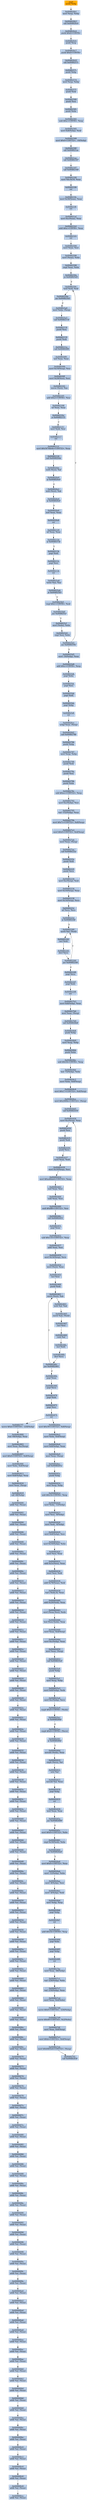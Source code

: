digraph G {
node[shape=rectangle,style=filled,fillcolor=lightsteelblue,color=lightsteelblue]
bgcolor="transparent"
a0x004820b0pushl_ebp[label="start\npushl %ebp",color="lightgrey",fillcolor="orange"];
a0x004820b1movl_esp_ebp[label="0x004820b1\nmovl %esp, %ebp"];
a0x004820b3call_0x004820c4[label="0x004820b3\ncall 0x004820c4"];
a0x004820c4pushl_0x0UINT8[label="0x004820c4\npushl $0x0<UINT8>"];
a0x004820c6pushl_esp[label="0x004820c6\npushl %esp"];
a0x004820c7pushl_0x0UINT8[label="0x004820c7\npushl $0x0<UINT8>"];
a0x004820c9call_0x0048257c[label="0x004820c9\ncall 0x0048257c"];
a0x0048257cpushl_ebp[label="0x0048257c\npushl %ebp"];
a0x0048257dmovl_esp_ebp[label="0x0048257d\nmovl %esp, %ebp"];
a0x0048257fpushl_edi[label="0x0048257f\npushl %edi"];
a0x00482580pushl_esi[label="0x00482580\npushl %esi"];
a0x00482581pushl_ebx[label="0x00482581\npushl %ebx"];
a0x00482582subl_0xcUINT8_esp[label="0x00482582\nsubl $0xc<UINT8>, %esp"];
a0x00482585movl_0x8ebp__edi[label="0x00482585\nmovl 0x8(%ebp), %edi"];
a0x00482588movl_0x0UINT32__16ebp_[label="0x00482588\nmovl $0x0<UINT32>, -16(%ebp)"];
a0x0048258fcall_0x004821aa[label="0x0048258f\ncall 0x004821aa"];
a0x004821aacall_0x00482187[label="0x004821aa\ncall 0x00482187"];
a0x00482187call_0x00482180[label="0x00482187\ncall 0x00482180"];
a0x00482180movl_fs_0x18_eax[label="0x00482180\nmovl %fs:0x18, %eax"];
a0x00482186ret[label="0x00482186\nret"];
a0x0048218cmovl_0x30eax__eax[label="0x0048218c\nmovl 0x30(%eax), %eax"];
a0x0048218fret[label="0x0048218f\nret"];
a0x004821afmovl_0xceax__eax[label="0x004821af\nmovl 0xc(%eax), %eax"];
a0x004821b2addl_0xcUINT8_eax[label="0x004821b2\naddl $0xc<UINT8>, %eax"];
a0x004821b5ret[label="0x004821b5\nret"];
a0x00482594movl_eax_esi[label="0x00482594\nmovl %eax, %esi"];
a0x00482596movl_eax__ebx[label="0x00482596\nmovl (%eax), %ebx"];
a0x00482598cmpl_eax_ebx[label="0x00482598\ncmpl %eax, %ebx"];
a0x0048259aje_0x004825d5[label="0x0048259a\nje 0x004825d5"];
a0x0048259ctestl_edi_edi[label="0x0048259c\ntestl %edi, %edi"];
a0x0048259ejne_0x004825b5[label="0x0048259e\njne 0x004825b5"];
a0x004825a0movl_ebx_esp_[label="0x004825a0\nmovl %ebx, (%esp)"];
a0x004825a3call_0x00482118[label="0x004825a3\ncall 0x00482118"];
a0x00482118pushl_esi[label="0x00482118\npushl %esi"];
a0x00482119pushl_edi[label="0x00482119\npushl %edi"];
a0x0048211acall_0x004820f9[label="0x0048211a\ncall 0x004820f9"];
a0x004820f9xorl_eax_eax[label="0x004820f9\nxorl %eax, %eax"];
a0x004820fbmovl_0x10esp__esi[label="0x004820fb\nmovl 0x10(%esp), %esi"];
a0x004820ffmovl_0x28esi__esi[label="0x004820ff\nmovl 0x28(%esi), %esi"];
a0x00482102movw_esi__ax[label="0x00482102\nmovw (%esi), %ax"];
a0x00482105addl_0x2UINT8_esi[label="0x00482105\naddl $0x2<UINT8>, %esi"];
a0x00482108orl_eax_eax[label="0x00482108\norl %eax, %eax"];
a0x0048210aje_0x00482115[label="0x0048210a\nje 0x00482115"];
a0x00482115movl_edi_esi[label="0x00482115\nmovl %edi, %esi"];
a0x00482117ret[label="0x00482117\nret"];
a0x0048211fmovl_0x54744e6eUINT32_eax[label="0x0048211f\nmovl $0x54744e6e<UINT32>, %eax"];
a0x00482124call_0x004820de[label="0x00482124\ncall 0x004820de"];
a0x004820dexorb_esi__al[label="0x004820de\nxorb (%esi), %al"];
a0x004820e0je_0x004820e9[label="0x004820e0\nje 0x004820e9"];
a0x004820e2xorb_esi__ah[label="0x004820e2\nxorb (%esi), %ah"];
a0x004820e4je_0x004820e9[label="0x004820e4\nje 0x004820e9"];
a0x004820e6xorl_eax_eax[label="0x004820e6\nxorl %eax, %eax"];
a0x004820e8ret[label="0x004820e8\nret"];
a0x00482129orl_eax_eax[label="0x00482129\norl %eax, %eax"];
a0x0048212bje_0x0048213b[label="0x0048212b\nje 0x0048213b"];
a0x0048213bpopl_edi[label="0x0048213b\npopl %edi"];
a0x0048213cpopl_esi[label="0x0048213c\npopl %esi"];
a0x0048213dret[label="0x0048213d\nret"];
a0x004825a8testw_ax_ax[label="0x004825a8\ntestw %ax, %ax"];
a0x004825abje_0x004825b5[label="0x004825ab\nje 0x004825b5"];
a0x004825b5cmpl_0x1UINT8_edi[label="0x004825b5\ncmpl $0x1<UINT8>, %edi"];
a0x004825b8jne_0x004825cf[label="0x004825b8\njne 0x004825cf"];
a0x004825cfmovl_ebx__ebx[label="0x004825cf\nmovl (%ebx), %ebx"];
a0x004825d1cmpl_esi_ebx[label="0x004825d1\ncmpl %esi, %ebx"];
a0x004825d3jne_0x0048259c[label="0x004825d3\njne 0x0048259c"];
a0x004825d5movl__16ebp__eax[label="0x004825d5\nmovl -16(%ebp), %eax"];
a0x004825d8addl_0xcUINT8_esp[label="0x004825d8\naddl $0xc<UINT8>, %esp"];
a0x004825dbpopl_ebx[label="0x004825db\npopl %ebx"];
a0x004825dcpopl_esi[label="0x004825dc\npopl %esi"];
a0x004825ddpopl_edi[label="0x004825dd\npopl %edi"];
a0x004825depopl_ebp[label="0x004825de\npopl %ebp"];
a0x004825dfret[label="0x004825df\nret"];
a0x004820cexchgl_eax_esp_[label="0x004820ce\nxchgl %eax, (%esp)"];
a0x004820d1call_0x00482786[label="0x004820d1\ncall 0x00482786"];
a0x00482786pushl_ebp[label="0x00482786\npushl %ebp"];
a0x00482787movl_esp_ebp[label="0x00482787\nmovl %esp, %ebp"];
a0x00482789pushl_edi[label="0x00482789\npushl %edi"];
a0x0048278apushl_esi[label="0x0048278a\npushl %esi"];
a0x0048278bpushl_ebx[label="0x0048278b\npushl %ebx"];
a0x0048278csubl_0xecUINT32_esp[label="0x0048278c\nsubl $0xec<UINT32>, %esp"];
a0x00482792movl_0xcebp__esi[label="0x00482792\nmovl 0xc(%ebp), %esi"];
a0x00482795leal__152ebp__eax[label="0x00482795\nleal -152(%ebp), %eax"];
a0x0048279bmovl_0x7cUINT32_0x8esp_[label="0x0048279b\nmovl $0x7c<UINT32>, 0x8(%esp)"];
a0x004827a3movl_0x0UINT32_0x4esp_[label="0x004827a3\nmovl $0x0<UINT32>, 0x4(%esp)"];
a0x004827abmovl_eax_esp_[label="0x004827ab\nmovl %eax, (%esp)"];
a0x004827aecall_0x0048222e[label="0x004827ae\ncall 0x0048222e"];
a0x0048222epushl_edi[label="0x0048222e\npushl %edi"];
a0x0048222fpushl_ecx[label="0x0048222f\npushl %ecx"];
a0x00482230movl_0xcesp__edi[label="0x00482230\nmovl 0xc(%esp), %edi"];
a0x00482234movl_0x10esp__eax[label="0x00482234\nmovl 0x10(%esp), %eax"];
a0x00482238movl_0x14esp__ecx[label="0x00482238\nmovl 0x14(%esp), %ecx"];
a0x0048223corl_ecx_ecx[label="0x0048223c\norl %ecx, %ecx"];
a0x0048223eje_0x00482246[label="0x0048223e\nje 0x00482246"];
a0x00482240movb_al_edi_[label="0x00482240\nmovb %al, (%edi)"];
a0x00482242incl_edi[label="0x00482242\nincl %edi"];
a0x00482243decl_ecx[label="0x00482243\ndecl %ecx"];
a0x00482244jne_0x00482240[label="0x00482244\njne 0x00482240"];
a0x00482246popl_ecx[label="0x00482246\npopl %ecx"];
a0x00482247popl_edi[label="0x00482247\npopl %edi"];
a0x00482248ret[label="0x00482248\nret"];
a0x004827b3movl_0x8ebp__eax[label="0x004827b3\nmovl 0x8(%ebp), %eax"];
a0x004827b6movl_eax_esp_[label="0x004827b6\nmovl %eax, (%esp)"];
a0x004827b9call_0x004826b8[label="0x004827b9\ncall 0x004826b8"];
a0x004826b8pushl_ebp[label="0x004826b8\npushl %ebp"];
a0x004826b9movl_esp_ebp[label="0x004826b9\nmovl %esp, %ebp"];
a0x004826bbpushl_ebx[label="0x004826bb\npushl %ebx"];
a0x004826bcsubl_0x54UINT8_esp[label="0x004826bc\nsubl $0x54<UINT8>, %esp"];
a0x004826bfleal__72ebp__ebx[label="0x004826bf\nleal -72(%ebp), %ebx"];
a0x004826c2movl_ebx_0x8esp_[label="0x004826c2\nmovl %ebx, 0x8(%esp)"];
a0x004826c6movl_0x17UINT32_0x4esp_[label="0x004826c6\nmovl $0x17<UINT32>, 0x4(%esp)"];
a0x004826cemovl_0x2000eUINT32_esp_[label="0x004826ce\nmovl $0x2000e<UINT32>, (%esp)"];
a0x004826d5call_0x00482430[label="0x004826d5\ncall 0x00482430"];
a0x00482430movl_0xcesp__eax[label="0x00482430\nmovl 0xc(%esp), %eax"];
a0x00482434pushl_esi[label="0x00482434\npushl %esi"];
a0x00482435pushl_edi[label="0x00482435\npushl %edi"];
a0x00482436pushl_ecx[label="0x00482436\npushl %ecx"];
a0x00482437movl_eax_edi[label="0x00482437\nmovl %eax, %edi"];
a0x00482439movl_0x10esp__esi[label="0x00482439\nmovl 0x10(%esp), %esi"];
a0x0048243dmovl_0xa46de6UINT32_eax[label="0x0048243d\nmovl $0xa46de6<UINT32>, %eax"];
a0x00482442xorl_eax_esi[label="0x00482442\nxorl %eax, %esi"];
a0x00482444subl_eax_esi[label="0x00482444\nsubl %eax, %esi"];
a0x00482446andl_0xffffUINT32_esi[label="0x00482446\nandl $0xffff<UINT32>, %esi"];
a0x0048244ccall_0x00482451[label="0x0048244c\ncall 0x00482451"];
a0x00482451popl_eax[label="0x00482451\npopl %eax"];
a0x00482452subl_0x135UINT32_eax[label="0x00482452\nsubl $0x135<UINT32>, %eax"];
a0x00482457addl_eax_esi[label="0x00482457\naddl %eax, %esi"];
a0x00482459movl_0x14esp__ecx[label="0x00482459\nmovl 0x14(%esp), %ecx"];
a0x0048245dmovl_esi__eax[label="0x0048245d\nmovl (%esi), %eax"];
a0x0048245fincl_esi[label="0x0048245f\nincl %esi"];
a0x00482460pushl_edi[label="0x00482460\npushl %edi"];
a0x00482461movb_esi__ah[label="0x00482461\nmovb (%esi), %ah"];
a0x00482463xorb_al_ah[label="0x00482463\nxorb %al, %ah"];
a0x00482465movb_ah_edi_[label="0x00482465\nmovb %ah, (%edi)"];
a0x00482467incl_esi[label="0x00482467\nincl %esi"];
a0x00482468rorb_al[label="0x00482468\nrorb %al"];
a0x0048246aincl_edi[label="0x0048246a\nincl %edi"];
a0x0048246bdecl_ecx[label="0x0048246b\ndecl %ecx"];
a0x0048246cjne_0x00482461[label="0x0048246c\njne 0x00482461"];
a0x0048246epopl_eax[label="0x0048246e\npopl %eax"];
a0x0048246fpopl_ecx[label="0x0048246f\npopl %ecx"];
a0x00482470popl_edi[label="0x00482470\npopl %edi"];
a0x00482471popl_esi[label="0x00482471\npopl %esi"];
a0x00482472ret[label="0x00482472\nret"];
a0x004826damovl_0x39UINT32_0x8esp_[label="0x004826da\nmovl $0x39<UINT32>, 0x8(%esp)"];
a0x004826e2movl_ebx_0x4esp_[label="0x004826e2\nmovl %ebx, 0x4(%esp)"];
a0x004826e6movl_0x8ebp__eax[label="0x004826e6\nmovl 0x8(%ebp), %eax"];
a0x004826e9movl_eax_esp_[label="0x004826e9\nmovl %eax, (%esp)"];
a0x004826eccall_0x0048261a[label="0x004826ec\ncall 0x0048261a"];
a0x0048261apushl_ebp[label="0x0048261a\npushl %ebp"];
a0x0048261bmovl_esp_ebp[label="0x0048261b\nmovl %esp, %ebp"];
a0x0048261dsubl_0x14UINT8_esp[label="0x0048261d\nsubl $0x14<UINT8>, %esp"];
a0x00482620movl_ebx__12ebp_[label="0x00482620\nmovl %ebx, -12(%ebp)"];
a0x00482623movl_esi__8ebp_[label="0x00482623\nmovl %esi, -8(%ebp)"];
a0x00482626movl_edi__4ebp_[label="0x00482626\nmovl %edi, -4(%ebp)"];
a0x00482629movl_0x8ebp__esi[label="0x00482629\nmovl 0x8(%ebp), %esi"];
a0x0048262cmovl_0x10ebp__ebx[label="0x0048262c\nmovl 0x10(%ebp), %ebx"];
a0x0048262fmovl_esi_eax[label="0x0048262f\nmovl %esi, %eax"];
a0x00482631addl_0x3cesi__eax[label="0x00482631\naddl 0x3c(%esi), %eax"];
a0x00482634movl_esi_edi[label="0x00482634\nmovl %esi, %edi"];
a0x00482636addl_0x78eax__edi[label="0x00482636\naddl 0x78(%eax), %edi"];
a0x00482639leal_ebx4__eax[label="0x00482639\nleal (,%ebx,4), %eax"];
a0x00482640addl_0x20edi__eax[label="0x00482640\naddl 0x20(%edi), %eax"];
a0x00482643movl_eaxesi__edx[label="0x00482643\nmovl (%eax,%esi), %edx"];
a0x00482646leal_esiedx__eax[label="0x00482646\nleal (%esi,%edx), %eax"];
a0x00482649movl_eax_0x4esp_[label="0x00482649\nmovl %eax, 0x4(%esp)"];
a0x0048264dmovl_0xcebp__eax[label="0x0048264d\nmovl 0xc(%ebp), %eax"];
a0x00482650movl_eax_esp_[label="0x00482650\nmovl %eax, (%esp)"];
a0x00482653call_0x004825e0[label="0x00482653\ncall 0x004825e0"];
a0x004825e0pushl_ebp[label="0x004825e0\npushl %ebp"];
a0x004825e1movl_esp_ebp[label="0x004825e1\nmovl %esp, %ebp"];
a0x004825e3movl_0x8ebp__edx[label="0x004825e3\nmovl 0x8(%ebp), %edx"];
a0x004825e6movl_0xcebp__ecx[label="0x004825e6\nmovl 0xc(%ebp), %ecx"];
a0x004825e9cmpb_0x0UINT8_edx_[label="0x004825e9\ncmpb $0x0<UINT8>, (%edx)"];
a0x004825ecje_0x0048260d[label="0x004825ec\nje 0x0048260d"];
a0x004825eecmpb_0x0UINT8_ecx_[label="0x004825ee\ncmpb $0x0<UINT8>, (%ecx)"];
a0x004825f1je_0x0048260d[label="0x004825f1\nje 0x0048260d"];
a0x0048260dmovzbl_edx__eax[label="0x0048260d\nmovzbl (%edx), %eax"];
a0x00482610cmpb_ecx__al[label="0x00482610\ncmpb (%ecx), %al"];
a0x00482612sete_al[label="0x00482612\nsete %al"];
a0x00482615movzbl_al_eax[label="0x00482615\nmovzbl %al, %eax"];
a0x00482618popl_ebp[label="0x00482618\npopl %ebp"];
a0x00482619ret[label="0x00482619\nret"];
a0x00482658testl_eax_eax[label="0x00482658\ntestl %eax, %eax"];
a0x0048265ajne_0x00482689[label="0x0048265a\njne 0x00482689"];
a0x0048265cmovl_0x0UINT32_ebx[label="0x0048265c\nmovl $0x0<UINT32>, %ebx"];
a0x00482661cmpl_0x18edi__ebx[label="0x00482661\ncmpl 0x18(%edi), %ebx"];
a0x00482664jae_0x004826a6[label="0x00482664\njae 0x004826a6"];
a0x004826a6movl_0x0UINT32_eax[label="0x004826a6\nmovl $0x0<UINT32>, %eax"];
a0x004826abmovl__12ebp__ebx[label="0x004826ab\nmovl -12(%ebp), %ebx"];
a0x004826aemovl__8ebp__esi[label="0x004826ae\nmovl -8(%ebp), %esi"];
a0x004826b1movl__4ebp__edi[label="0x004826b1\nmovl -4(%ebp), %edi"];
a0x004826b4movl_ebp_esp[label="0x004826b4\nmovl %ebp, %esp"];
a0x004826b6popl_ebp[label="0x004826b6\npopl %ebp"];
a0x004826b7ret[label="0x004826b7\nret"];
a0x004826f1addl_0x54UINT8_esp[label="0x004826f1\naddl $0x54<UINT8>, %esp"];
a0x004826f4popl_ebx[label="0x004826f4\npopl %ebx"];
a0x004826f5popl_ebp[label="0x004826f5\npopl %ebp"];
a0x004826f6ret[label="0x004826f6\nret"];
a0x004827bemovl_eax__68ebp_[label="0x004827be\nmovl %eax, -68(%ebp)"];
a0x004827c1leal__224ebp__ebx[label="0x004827c1\nleal -224(%ebp), %ebx"];
a0x004827c7leal__216ebp__eax[label="0x004827c7\nleal -216(%ebp), %eax"];
a0x004827cdmovl_eax_0x4ebx_[label="0x004827cd\nmovl %eax, 0x4(%ebx)"];
a0x004827d0movw_0x0UINT16__224ebp_[label="0x004827d0\nmovw $0x0<UINT16>, -224(%ebp)"];
a0x004827d9movw_0x40UINT16_0x2ebx_[label="0x004827d9\nmovw $0x40<UINT16>, 0x2(%ebx)"];
a0x004827dfmovl_eax_0x8esp_[label="0x004827df\nmovl %eax, 0x8(%esp)"];
a0x004827e3movl_0xbUINT32_0x4esp_[label="0x004827e3\nmovl $0xb<UINT32>, 0x4(%esp)"];
a0x004827ebmovl_0x6403e4UINT32_esp_[label="0x004827eb\nmovl $0x6403e4<UINT32>, (%esp)"];
a0x004827f2call_0x00482430[label="0x004827f2\ncall 0x00482430"];
a0x004827f7movw_0xbUINT16__224ebp_[label="0x004827f7\nmovw $0xb<UINT16>, -224(%ebp)"];
a0x00482800leal__64ebp__eax[label="0x00482800\nleal -64(%ebp), %eax"];
a0x00482803movl_eax_0xcesp_[label="0x00482803\nmovl %eax, 0xc(%esp)"];
a0x00482807movl_0x0UINT32_0x8esp_[label="0x00482807\nmovl $0x0<UINT32>, 0x8(%esp)"];
a0x0048280fmovl_ebx_0x4esp_[label="0x0048280f\nmovl %ebx, 0x4(%esp)"];
a0x00482813movl_0x8ebp__eax[label="0x00482813\nmovl 0x8(%ebp), %eax"];
a0x00482816movl_eax_esp_[label="0x00482816\nmovl %eax, (%esp)"];
a0x00482819call__68ebp_[label="0x00482819\ncall -68(%ebp)"];
a0x00000000addb_al_eax_[label="0x00000000\naddb %al, (%eax)"];
a0x00000002addb_al_eax_[label="0x00000002\naddb %al, (%eax)"];
a0x00000004addb_al_eax_[label="0x00000004\naddb %al, (%eax)"];
a0x00000006addb_al_eax_[label="0x00000006\naddb %al, (%eax)"];
a0x00000008addb_al_eax_[label="0x00000008\naddb %al, (%eax)"];
a0x0000000aaddb_al_eax_[label="0x0000000a\naddb %al, (%eax)"];
a0x0000000caddb_al_eax_[label="0x0000000c\naddb %al, (%eax)"];
a0x0000000eaddb_al_eax_[label="0x0000000e\naddb %al, (%eax)"];
a0x00000010addb_al_eax_[label="0x00000010\naddb %al, (%eax)"];
a0x00000012addb_al_eax_[label="0x00000012\naddb %al, (%eax)"];
a0x00000014addb_al_eax_[label="0x00000014\naddb %al, (%eax)"];
a0x00000016addb_al_eax_[label="0x00000016\naddb %al, (%eax)"];
a0x00000018addb_al_eax_[label="0x00000018\naddb %al, (%eax)"];
a0x0000001aaddb_al_eax_[label="0x0000001a\naddb %al, (%eax)"];
a0x0000001caddb_al_eax_[label="0x0000001c\naddb %al, (%eax)"];
a0x0000001eaddb_al_eax_[label="0x0000001e\naddb %al, (%eax)"];
a0x00000020addb_al_eax_[label="0x00000020\naddb %al, (%eax)"];
a0x00000022addb_al_eax_[label="0x00000022\naddb %al, (%eax)"];
a0x00000024addb_al_eax_[label="0x00000024\naddb %al, (%eax)"];
a0x00000026addb_al_eax_[label="0x00000026\naddb %al, (%eax)"];
a0x00000028addb_al_eax_[label="0x00000028\naddb %al, (%eax)"];
a0x0000002aaddb_al_eax_[label="0x0000002a\naddb %al, (%eax)"];
a0x0000002caddb_al_eax_[label="0x0000002c\naddb %al, (%eax)"];
a0x0000002eaddb_al_eax_[label="0x0000002e\naddb %al, (%eax)"];
a0x00000030addb_al_eax_[label="0x00000030\naddb %al, (%eax)"];
a0x00000032addb_al_eax_[label="0x00000032\naddb %al, (%eax)"];
a0x00000034addb_al_eax_[label="0x00000034\naddb %al, (%eax)"];
a0x00000036addb_al_eax_[label="0x00000036\naddb %al, (%eax)"];
a0x00000038addb_al_eax_[label="0x00000038\naddb %al, (%eax)"];
a0x0000003aaddb_al_eax_[label="0x0000003a\naddb %al, (%eax)"];
a0x0000003caddb_al_eax_[label="0x0000003c\naddb %al, (%eax)"];
a0x0000003eaddb_al_eax_[label="0x0000003e\naddb %al, (%eax)"];
a0x00000040addb_al_eax_[label="0x00000040\naddb %al, (%eax)"];
a0x00000042addb_al_eax_[label="0x00000042\naddb %al, (%eax)"];
a0x00000044addb_al_eax_[label="0x00000044\naddb %al, (%eax)"];
a0x00000046addb_al_eax_[label="0x00000046\naddb %al, (%eax)"];
a0x00000048addb_al_eax_[label="0x00000048\naddb %al, (%eax)"];
a0x0000004aaddb_al_eax_[label="0x0000004a\naddb %al, (%eax)"];
a0x0000004caddb_al_eax_[label="0x0000004c\naddb %al, (%eax)"];
a0x0000004eaddb_al_eax_[label="0x0000004e\naddb %al, (%eax)"];
a0x00000050addb_al_eax_[label="0x00000050\naddb %al, (%eax)"];
a0x00000052addb_al_eax_[label="0x00000052\naddb %al, (%eax)"];
a0x00000054addb_al_eax_[label="0x00000054\naddb %al, (%eax)"];
a0x00000056addb_al_eax_[label="0x00000056\naddb %al, (%eax)"];
a0x00000058addb_al_eax_[label="0x00000058\naddb %al, (%eax)"];
a0x0000005aaddb_al_eax_[label="0x0000005a\naddb %al, (%eax)"];
a0x0000005caddb_al_eax_[label="0x0000005c\naddb %al, (%eax)"];
a0x0000005eaddb_al_eax_[label="0x0000005e\naddb %al, (%eax)"];
a0x00000060addb_al_eax_[label="0x00000060\naddb %al, (%eax)"];
a0x00000062addb_al_eax_[label="0x00000062\naddb %al, (%eax)"];
a0x00000064addb_al_eax_[label="0x00000064\naddb %al, (%eax)"];
a0x00000066addb_al_eax_[label="0x00000066\naddb %al, (%eax)"];
a0x00000068addb_al_eax_[label="0x00000068\naddb %al, (%eax)"];
a0x0000006aaddb_al_eax_[label="0x0000006a\naddb %al, (%eax)"];
a0x0000006caddb_al_eax_[label="0x0000006c\naddb %al, (%eax)"];
a0x0000006eaddb_al_eax_[label="0x0000006e\naddb %al, (%eax)"];
a0x00000070addb_al_eax_[label="0x00000070\naddb %al, (%eax)"];
a0x00000072addb_al_eax_[label="0x00000072\naddb %al, (%eax)"];
a0x00000074addb_al_eax_[label="0x00000074\naddb %al, (%eax)"];
a0x00000076addb_al_eax_[label="0x00000076\naddb %al, (%eax)"];
a0x00000078addb_al_eax_[label="0x00000078\naddb %al, (%eax)"];
a0x0000007aaddb_al_eax_[label="0x0000007a\naddb %al, (%eax)"];
a0x0000007caddb_al_eax_[label="0x0000007c\naddb %al, (%eax)"];
a0x0000007eaddb_al_eax_[label="0x0000007e\naddb %al, (%eax)"];
a0x00000080addb_al_eax_[label="0x00000080\naddb %al, (%eax)"];
a0x00000082addb_al_eax_[label="0x00000082\naddb %al, (%eax)"];
a0x00000084addb_al_eax_[label="0x00000084\naddb %al, (%eax)"];
a0x00000086addb_al_eax_[label="0x00000086\naddb %al, (%eax)"];
a0x00000088addb_al_eax_[label="0x00000088\naddb %al, (%eax)"];
a0x0000008aaddb_al_eax_[label="0x0000008a\naddb %al, (%eax)"];
a0x0000008caddb_al_eax_[label="0x0000008c\naddb %al, (%eax)"];
a0x0000008eaddb_al_eax_[label="0x0000008e\naddb %al, (%eax)"];
a0x00000090addb_al_eax_[label="0x00000090\naddb %al, (%eax)"];
a0x00000092addb_al_eax_[label="0x00000092\naddb %al, (%eax)"];
a0x00000094addb_al_eax_[label="0x00000094\naddb %al, (%eax)"];
a0x00000096addb_al_eax_[label="0x00000096\naddb %al, (%eax)"];
a0x00000098addb_al_eax_[label="0x00000098\naddb %al, (%eax)"];
a0x0000009aaddb_al_eax_[label="0x0000009a\naddb %al, (%eax)"];
a0x0000009caddb_al_eax_[label="0x0000009c\naddb %al, (%eax)"];
a0x0000009eaddb_al_eax_[label="0x0000009e\naddb %al, (%eax)"];
a0x000000a0addb_al_eax_[label="0x000000a0\naddb %al, (%eax)"];
a0x000000a2addb_al_eax_[label="0x000000a2\naddb %al, (%eax)"];
a0x000000a4addb_al_eax_[label="0x000000a4\naddb %al, (%eax)"];
a0x000000a6addb_al_eax_[label="0x000000a6\naddb %al, (%eax)"];
a0x000000a8addb_al_eax_[label="0x000000a8\naddb %al, (%eax)"];
a0x000000aaaddb_al_eax_[label="0x000000aa\naddb %al, (%eax)"];
a0x000000acaddb_al_eax_[label="0x000000ac\naddb %al, (%eax)"];
a0x000000aeaddb_al_eax_[label="0x000000ae\naddb %al, (%eax)"];
a0x000000b0addb_al_eax_[label="0x000000b0\naddb %al, (%eax)"];
a0x000000b2addb_al_eax_[label="0x000000b2\naddb %al, (%eax)"];
a0x000000b4addb_al_eax_[label="0x000000b4\naddb %al, (%eax)"];
a0x000000b6addb_al_eax_[label="0x000000b6\naddb %al, (%eax)"];
a0x000000b8addb_al_eax_[label="0x000000b8\naddb %al, (%eax)"];
a0x000000baaddb_al_eax_[label="0x000000ba\naddb %al, (%eax)"];
a0x000000bcaddb_al_eax_[label="0x000000bc\naddb %al, (%eax)"];
a0x000000beaddb_al_eax_[label="0x000000be\naddb %al, (%eax)"];
a0x000000c0addb_al_eax_[label="0x000000c0\naddb %al, (%eax)"];
a0x000000c2addb_al_eax_[label="0x000000c2\naddb %al, (%eax)"];
a0x000000c4addb_al_eax_[label="0x000000c4\naddb %al, (%eax)"];
a0x000000c6addb_al_eax_[label="0x000000c6\naddb %al, (%eax)"];
a0x000000c8addb_al_eax_[label="0x000000c8\naddb %al, (%eax)"];
a0x000000caaddb_al_eax_[label="0x000000ca\naddb %al, (%eax)"];
a0x004820b0pushl_ebp -> a0x004820b1movl_esp_ebp [color="#000000"];
a0x004820b1movl_esp_ebp -> a0x004820b3call_0x004820c4 [color="#000000"];
a0x004820b3call_0x004820c4 -> a0x004820c4pushl_0x0UINT8 [color="#000000"];
a0x004820c4pushl_0x0UINT8 -> a0x004820c6pushl_esp [color="#000000"];
a0x004820c6pushl_esp -> a0x004820c7pushl_0x0UINT8 [color="#000000"];
a0x004820c7pushl_0x0UINT8 -> a0x004820c9call_0x0048257c [color="#000000"];
a0x004820c9call_0x0048257c -> a0x0048257cpushl_ebp [color="#000000"];
a0x0048257cpushl_ebp -> a0x0048257dmovl_esp_ebp [color="#000000"];
a0x0048257dmovl_esp_ebp -> a0x0048257fpushl_edi [color="#000000"];
a0x0048257fpushl_edi -> a0x00482580pushl_esi [color="#000000"];
a0x00482580pushl_esi -> a0x00482581pushl_ebx [color="#000000"];
a0x00482581pushl_ebx -> a0x00482582subl_0xcUINT8_esp [color="#000000"];
a0x00482582subl_0xcUINT8_esp -> a0x00482585movl_0x8ebp__edi [color="#000000"];
a0x00482585movl_0x8ebp__edi -> a0x00482588movl_0x0UINT32__16ebp_ [color="#000000"];
a0x00482588movl_0x0UINT32__16ebp_ -> a0x0048258fcall_0x004821aa [color="#000000"];
a0x0048258fcall_0x004821aa -> a0x004821aacall_0x00482187 [color="#000000"];
a0x004821aacall_0x00482187 -> a0x00482187call_0x00482180 [color="#000000"];
a0x00482187call_0x00482180 -> a0x00482180movl_fs_0x18_eax [color="#000000"];
a0x00482180movl_fs_0x18_eax -> a0x00482186ret [color="#000000"];
a0x00482186ret -> a0x0048218cmovl_0x30eax__eax [color="#000000"];
a0x0048218cmovl_0x30eax__eax -> a0x0048218fret [color="#000000"];
a0x0048218fret -> a0x004821afmovl_0xceax__eax [color="#000000"];
a0x004821afmovl_0xceax__eax -> a0x004821b2addl_0xcUINT8_eax [color="#000000"];
a0x004821b2addl_0xcUINT8_eax -> a0x004821b5ret [color="#000000"];
a0x004821b5ret -> a0x00482594movl_eax_esi [color="#000000"];
a0x00482594movl_eax_esi -> a0x00482596movl_eax__ebx [color="#000000"];
a0x00482596movl_eax__ebx -> a0x00482598cmpl_eax_ebx [color="#000000"];
a0x00482598cmpl_eax_ebx -> a0x0048259aje_0x004825d5 [color="#000000"];
a0x0048259aje_0x004825d5 -> a0x0048259ctestl_edi_edi [color="#000000",label="F"];
a0x0048259ctestl_edi_edi -> a0x0048259ejne_0x004825b5 [color="#000000"];
a0x0048259ejne_0x004825b5 -> a0x004825a0movl_ebx_esp_ [color="#000000",label="F"];
a0x004825a0movl_ebx_esp_ -> a0x004825a3call_0x00482118 [color="#000000"];
a0x004825a3call_0x00482118 -> a0x00482118pushl_esi [color="#000000"];
a0x00482118pushl_esi -> a0x00482119pushl_edi [color="#000000"];
a0x00482119pushl_edi -> a0x0048211acall_0x004820f9 [color="#000000"];
a0x0048211acall_0x004820f9 -> a0x004820f9xorl_eax_eax [color="#000000"];
a0x004820f9xorl_eax_eax -> a0x004820fbmovl_0x10esp__esi [color="#000000"];
a0x004820fbmovl_0x10esp__esi -> a0x004820ffmovl_0x28esi__esi [color="#000000"];
a0x004820ffmovl_0x28esi__esi -> a0x00482102movw_esi__ax [color="#000000"];
a0x00482102movw_esi__ax -> a0x00482105addl_0x2UINT8_esi [color="#000000"];
a0x00482105addl_0x2UINT8_esi -> a0x00482108orl_eax_eax [color="#000000"];
a0x00482108orl_eax_eax -> a0x0048210aje_0x00482115 [color="#000000"];
a0x0048210aje_0x00482115 -> a0x00482115movl_edi_esi [color="#000000",label="T"];
a0x00482115movl_edi_esi -> a0x00482117ret [color="#000000"];
a0x00482117ret -> a0x0048211fmovl_0x54744e6eUINT32_eax [color="#000000"];
a0x0048211fmovl_0x54744e6eUINT32_eax -> a0x00482124call_0x004820de [color="#000000"];
a0x00482124call_0x004820de -> a0x004820dexorb_esi__al [color="#000000"];
a0x004820dexorb_esi__al -> a0x004820e0je_0x004820e9 [color="#000000"];
a0x004820e0je_0x004820e9 -> a0x004820e2xorb_esi__ah [color="#000000",label="F"];
a0x004820e2xorb_esi__ah -> a0x004820e4je_0x004820e9 [color="#000000"];
a0x004820e4je_0x004820e9 -> a0x004820e6xorl_eax_eax [color="#000000",label="F"];
a0x004820e6xorl_eax_eax -> a0x004820e8ret [color="#000000"];
a0x004820e8ret -> a0x00482129orl_eax_eax [color="#000000"];
a0x00482129orl_eax_eax -> a0x0048212bje_0x0048213b [color="#000000"];
a0x0048212bje_0x0048213b -> a0x0048213bpopl_edi [color="#000000",label="T"];
a0x0048213bpopl_edi -> a0x0048213cpopl_esi [color="#000000"];
a0x0048213cpopl_esi -> a0x0048213dret [color="#000000"];
a0x0048213dret -> a0x004825a8testw_ax_ax [color="#000000"];
a0x004825a8testw_ax_ax -> a0x004825abje_0x004825b5 [color="#000000"];
a0x004825abje_0x004825b5 -> a0x004825b5cmpl_0x1UINT8_edi [color="#000000",label="T"];
a0x004825b5cmpl_0x1UINT8_edi -> a0x004825b8jne_0x004825cf [color="#000000"];
a0x004825b8jne_0x004825cf -> a0x004825cfmovl_ebx__ebx [color="#000000",label="T"];
a0x004825cfmovl_ebx__ebx -> a0x004825d1cmpl_esi_ebx [color="#000000"];
a0x004825d1cmpl_esi_ebx -> a0x004825d3jne_0x0048259c [color="#000000"];
a0x004825d3jne_0x0048259c -> a0x0048259ctestl_edi_edi [color="#000000",label="T"];
a0x004825d3jne_0x0048259c -> a0x004825d5movl__16ebp__eax [color="#000000",label="F"];
a0x004825d5movl__16ebp__eax -> a0x004825d8addl_0xcUINT8_esp [color="#000000"];
a0x004825d8addl_0xcUINT8_esp -> a0x004825dbpopl_ebx [color="#000000"];
a0x004825dbpopl_ebx -> a0x004825dcpopl_esi [color="#000000"];
a0x004825dcpopl_esi -> a0x004825ddpopl_edi [color="#000000"];
a0x004825ddpopl_edi -> a0x004825depopl_ebp [color="#000000"];
a0x004825depopl_ebp -> a0x004825dfret [color="#000000"];
a0x004825dfret -> a0x004820cexchgl_eax_esp_ [color="#000000"];
a0x004820cexchgl_eax_esp_ -> a0x004820d1call_0x00482786 [color="#000000"];
a0x004820d1call_0x00482786 -> a0x00482786pushl_ebp [color="#000000"];
a0x00482786pushl_ebp -> a0x00482787movl_esp_ebp [color="#000000"];
a0x00482787movl_esp_ebp -> a0x00482789pushl_edi [color="#000000"];
a0x00482789pushl_edi -> a0x0048278apushl_esi [color="#000000"];
a0x0048278apushl_esi -> a0x0048278bpushl_ebx [color="#000000"];
a0x0048278bpushl_ebx -> a0x0048278csubl_0xecUINT32_esp [color="#000000"];
a0x0048278csubl_0xecUINT32_esp -> a0x00482792movl_0xcebp__esi [color="#000000"];
a0x00482792movl_0xcebp__esi -> a0x00482795leal__152ebp__eax [color="#000000"];
a0x00482795leal__152ebp__eax -> a0x0048279bmovl_0x7cUINT32_0x8esp_ [color="#000000"];
a0x0048279bmovl_0x7cUINT32_0x8esp_ -> a0x004827a3movl_0x0UINT32_0x4esp_ [color="#000000"];
a0x004827a3movl_0x0UINT32_0x4esp_ -> a0x004827abmovl_eax_esp_ [color="#000000"];
a0x004827abmovl_eax_esp_ -> a0x004827aecall_0x0048222e [color="#000000"];
a0x004827aecall_0x0048222e -> a0x0048222epushl_edi [color="#000000"];
a0x0048222epushl_edi -> a0x0048222fpushl_ecx [color="#000000"];
a0x0048222fpushl_ecx -> a0x00482230movl_0xcesp__edi [color="#000000"];
a0x00482230movl_0xcesp__edi -> a0x00482234movl_0x10esp__eax [color="#000000"];
a0x00482234movl_0x10esp__eax -> a0x00482238movl_0x14esp__ecx [color="#000000"];
a0x00482238movl_0x14esp__ecx -> a0x0048223corl_ecx_ecx [color="#000000"];
a0x0048223corl_ecx_ecx -> a0x0048223eje_0x00482246 [color="#000000"];
a0x0048223eje_0x00482246 -> a0x00482240movb_al_edi_ [color="#000000",label="F"];
a0x00482240movb_al_edi_ -> a0x00482242incl_edi [color="#000000"];
a0x00482242incl_edi -> a0x00482243decl_ecx [color="#000000"];
a0x00482243decl_ecx -> a0x00482244jne_0x00482240 [color="#000000"];
a0x00482244jne_0x00482240 -> a0x00482240movb_al_edi_ [color="#000000",label="T"];
a0x00482244jne_0x00482240 -> a0x00482246popl_ecx [color="#000000",label="F"];
a0x00482246popl_ecx -> a0x00482247popl_edi [color="#000000"];
a0x00482247popl_edi -> a0x00482248ret [color="#000000"];
a0x00482248ret -> a0x004827b3movl_0x8ebp__eax [color="#000000"];
a0x004827b3movl_0x8ebp__eax -> a0x004827b6movl_eax_esp_ [color="#000000"];
a0x004827b6movl_eax_esp_ -> a0x004827b9call_0x004826b8 [color="#000000"];
a0x004827b9call_0x004826b8 -> a0x004826b8pushl_ebp [color="#000000"];
a0x004826b8pushl_ebp -> a0x004826b9movl_esp_ebp [color="#000000"];
a0x004826b9movl_esp_ebp -> a0x004826bbpushl_ebx [color="#000000"];
a0x004826bbpushl_ebx -> a0x004826bcsubl_0x54UINT8_esp [color="#000000"];
a0x004826bcsubl_0x54UINT8_esp -> a0x004826bfleal__72ebp__ebx [color="#000000"];
a0x004826bfleal__72ebp__ebx -> a0x004826c2movl_ebx_0x8esp_ [color="#000000"];
a0x004826c2movl_ebx_0x8esp_ -> a0x004826c6movl_0x17UINT32_0x4esp_ [color="#000000"];
a0x004826c6movl_0x17UINT32_0x4esp_ -> a0x004826cemovl_0x2000eUINT32_esp_ [color="#000000"];
a0x004826cemovl_0x2000eUINT32_esp_ -> a0x004826d5call_0x00482430 [color="#000000"];
a0x004826d5call_0x00482430 -> a0x00482430movl_0xcesp__eax [color="#000000"];
a0x00482430movl_0xcesp__eax -> a0x00482434pushl_esi [color="#000000"];
a0x00482434pushl_esi -> a0x00482435pushl_edi [color="#000000"];
a0x00482435pushl_edi -> a0x00482436pushl_ecx [color="#000000"];
a0x00482436pushl_ecx -> a0x00482437movl_eax_edi [color="#000000"];
a0x00482437movl_eax_edi -> a0x00482439movl_0x10esp__esi [color="#000000"];
a0x00482439movl_0x10esp__esi -> a0x0048243dmovl_0xa46de6UINT32_eax [color="#000000"];
a0x0048243dmovl_0xa46de6UINT32_eax -> a0x00482442xorl_eax_esi [color="#000000"];
a0x00482442xorl_eax_esi -> a0x00482444subl_eax_esi [color="#000000"];
a0x00482444subl_eax_esi -> a0x00482446andl_0xffffUINT32_esi [color="#000000"];
a0x00482446andl_0xffffUINT32_esi -> a0x0048244ccall_0x00482451 [color="#000000"];
a0x0048244ccall_0x00482451 -> a0x00482451popl_eax [color="#000000"];
a0x00482451popl_eax -> a0x00482452subl_0x135UINT32_eax [color="#000000"];
a0x00482452subl_0x135UINT32_eax -> a0x00482457addl_eax_esi [color="#000000"];
a0x00482457addl_eax_esi -> a0x00482459movl_0x14esp__ecx [color="#000000"];
a0x00482459movl_0x14esp__ecx -> a0x0048245dmovl_esi__eax [color="#000000"];
a0x0048245dmovl_esi__eax -> a0x0048245fincl_esi [color="#000000"];
a0x0048245fincl_esi -> a0x00482460pushl_edi [color="#000000"];
a0x00482460pushl_edi -> a0x00482461movb_esi__ah [color="#000000"];
a0x00482461movb_esi__ah -> a0x00482463xorb_al_ah [color="#000000"];
a0x00482463xorb_al_ah -> a0x00482465movb_ah_edi_ [color="#000000"];
a0x00482465movb_ah_edi_ -> a0x00482467incl_esi [color="#000000"];
a0x00482467incl_esi -> a0x00482468rorb_al [color="#000000"];
a0x00482468rorb_al -> a0x0048246aincl_edi [color="#000000"];
a0x0048246aincl_edi -> a0x0048246bdecl_ecx [color="#000000"];
a0x0048246bdecl_ecx -> a0x0048246cjne_0x00482461 [color="#000000"];
a0x0048246cjne_0x00482461 -> a0x00482461movb_esi__ah [color="#000000",label="T"];
a0x0048246cjne_0x00482461 -> a0x0048246epopl_eax [color="#000000",label="F"];
a0x0048246epopl_eax -> a0x0048246fpopl_ecx [color="#000000"];
a0x0048246fpopl_ecx -> a0x00482470popl_edi [color="#000000"];
a0x00482470popl_edi -> a0x00482471popl_esi [color="#000000"];
a0x00482471popl_esi -> a0x00482472ret [color="#000000"];
a0x00482472ret -> a0x004826damovl_0x39UINT32_0x8esp_ [color="#000000"];
a0x004826damovl_0x39UINT32_0x8esp_ -> a0x004826e2movl_ebx_0x4esp_ [color="#000000"];
a0x004826e2movl_ebx_0x4esp_ -> a0x004826e6movl_0x8ebp__eax [color="#000000"];
a0x004826e6movl_0x8ebp__eax -> a0x004826e9movl_eax_esp_ [color="#000000"];
a0x004826e9movl_eax_esp_ -> a0x004826eccall_0x0048261a [color="#000000"];
a0x004826eccall_0x0048261a -> a0x0048261apushl_ebp [color="#000000"];
a0x0048261apushl_ebp -> a0x0048261bmovl_esp_ebp [color="#000000"];
a0x0048261bmovl_esp_ebp -> a0x0048261dsubl_0x14UINT8_esp [color="#000000"];
a0x0048261dsubl_0x14UINT8_esp -> a0x00482620movl_ebx__12ebp_ [color="#000000"];
a0x00482620movl_ebx__12ebp_ -> a0x00482623movl_esi__8ebp_ [color="#000000"];
a0x00482623movl_esi__8ebp_ -> a0x00482626movl_edi__4ebp_ [color="#000000"];
a0x00482626movl_edi__4ebp_ -> a0x00482629movl_0x8ebp__esi [color="#000000"];
a0x00482629movl_0x8ebp__esi -> a0x0048262cmovl_0x10ebp__ebx [color="#000000"];
a0x0048262cmovl_0x10ebp__ebx -> a0x0048262fmovl_esi_eax [color="#000000"];
a0x0048262fmovl_esi_eax -> a0x00482631addl_0x3cesi__eax [color="#000000"];
a0x00482631addl_0x3cesi__eax -> a0x00482634movl_esi_edi [color="#000000"];
a0x00482634movl_esi_edi -> a0x00482636addl_0x78eax__edi [color="#000000"];
a0x00482636addl_0x78eax__edi -> a0x00482639leal_ebx4__eax [color="#000000"];
a0x00482639leal_ebx4__eax -> a0x00482640addl_0x20edi__eax [color="#000000"];
a0x00482640addl_0x20edi__eax -> a0x00482643movl_eaxesi__edx [color="#000000"];
a0x00482643movl_eaxesi__edx -> a0x00482646leal_esiedx__eax [color="#000000"];
a0x00482646leal_esiedx__eax -> a0x00482649movl_eax_0x4esp_ [color="#000000"];
a0x00482649movl_eax_0x4esp_ -> a0x0048264dmovl_0xcebp__eax [color="#000000"];
a0x0048264dmovl_0xcebp__eax -> a0x00482650movl_eax_esp_ [color="#000000"];
a0x00482650movl_eax_esp_ -> a0x00482653call_0x004825e0 [color="#000000"];
a0x00482653call_0x004825e0 -> a0x004825e0pushl_ebp [color="#000000"];
a0x004825e0pushl_ebp -> a0x004825e1movl_esp_ebp [color="#000000"];
a0x004825e1movl_esp_ebp -> a0x004825e3movl_0x8ebp__edx [color="#000000"];
a0x004825e3movl_0x8ebp__edx -> a0x004825e6movl_0xcebp__ecx [color="#000000"];
a0x004825e6movl_0xcebp__ecx -> a0x004825e9cmpb_0x0UINT8_edx_ [color="#000000"];
a0x004825e9cmpb_0x0UINT8_edx_ -> a0x004825ecje_0x0048260d [color="#000000"];
a0x004825ecje_0x0048260d -> a0x004825eecmpb_0x0UINT8_ecx_ [color="#000000",label="F"];
a0x004825eecmpb_0x0UINT8_ecx_ -> a0x004825f1je_0x0048260d [color="#000000"];
a0x004825f1je_0x0048260d -> a0x0048260dmovzbl_edx__eax [color="#000000",label="T"];
a0x0048260dmovzbl_edx__eax -> a0x00482610cmpb_ecx__al [color="#000000"];
a0x00482610cmpb_ecx__al -> a0x00482612sete_al [color="#000000"];
a0x00482612sete_al -> a0x00482615movzbl_al_eax [color="#000000"];
a0x00482615movzbl_al_eax -> a0x00482618popl_ebp [color="#000000"];
a0x00482618popl_ebp -> a0x00482619ret [color="#000000"];
a0x00482619ret -> a0x00482658testl_eax_eax [color="#000000"];
a0x00482658testl_eax_eax -> a0x0048265ajne_0x00482689 [color="#000000"];
a0x0048265ajne_0x00482689 -> a0x0048265cmovl_0x0UINT32_ebx [color="#000000",label="F"];
a0x0048265cmovl_0x0UINT32_ebx -> a0x00482661cmpl_0x18edi__ebx [color="#000000"];
a0x00482661cmpl_0x18edi__ebx -> a0x00482664jae_0x004826a6 [color="#000000"];
a0x00482664jae_0x004826a6 -> a0x004826a6movl_0x0UINT32_eax [color="#000000",label="T"];
a0x004826a6movl_0x0UINT32_eax -> a0x004826abmovl__12ebp__ebx [color="#000000"];
a0x004826abmovl__12ebp__ebx -> a0x004826aemovl__8ebp__esi [color="#000000"];
a0x004826aemovl__8ebp__esi -> a0x004826b1movl__4ebp__edi [color="#000000"];
a0x004826b1movl__4ebp__edi -> a0x004826b4movl_ebp_esp [color="#000000"];
a0x004826b4movl_ebp_esp -> a0x004826b6popl_ebp [color="#000000"];
a0x004826b6popl_ebp -> a0x004826b7ret [color="#000000"];
a0x004826b7ret -> a0x004826f1addl_0x54UINT8_esp [color="#000000"];
a0x004826f1addl_0x54UINT8_esp -> a0x004826f4popl_ebx [color="#000000"];
a0x004826f4popl_ebx -> a0x004826f5popl_ebp [color="#000000"];
a0x004826f5popl_ebp -> a0x004826f6ret [color="#000000"];
a0x004826f6ret -> a0x004827bemovl_eax__68ebp_ [color="#000000"];
a0x004827bemovl_eax__68ebp_ -> a0x004827c1leal__224ebp__ebx [color="#000000"];
a0x004827c1leal__224ebp__ebx -> a0x004827c7leal__216ebp__eax [color="#000000"];
a0x004827c7leal__216ebp__eax -> a0x004827cdmovl_eax_0x4ebx_ [color="#000000"];
a0x004827cdmovl_eax_0x4ebx_ -> a0x004827d0movw_0x0UINT16__224ebp_ [color="#000000"];
a0x004827d0movw_0x0UINT16__224ebp_ -> a0x004827d9movw_0x40UINT16_0x2ebx_ [color="#000000"];
a0x004827d9movw_0x40UINT16_0x2ebx_ -> a0x004827dfmovl_eax_0x8esp_ [color="#000000"];
a0x004827dfmovl_eax_0x8esp_ -> a0x004827e3movl_0xbUINT32_0x4esp_ [color="#000000"];
a0x004827e3movl_0xbUINT32_0x4esp_ -> a0x004827ebmovl_0x6403e4UINT32_esp_ [color="#000000"];
a0x004827ebmovl_0x6403e4UINT32_esp_ -> a0x004827f2call_0x00482430 [color="#000000"];
a0x004827f2call_0x00482430 -> a0x00482430movl_0xcesp__eax [color="#000000"];
a0x00482472ret -> a0x004827f7movw_0xbUINT16__224ebp_ [color="#000000"];
a0x004827f7movw_0xbUINT16__224ebp_ -> a0x00482800leal__64ebp__eax [color="#000000"];
a0x00482800leal__64ebp__eax -> a0x00482803movl_eax_0xcesp_ [color="#000000"];
a0x00482803movl_eax_0xcesp_ -> a0x00482807movl_0x0UINT32_0x8esp_ [color="#000000"];
a0x00482807movl_0x0UINT32_0x8esp_ -> a0x0048280fmovl_ebx_0x4esp_ [color="#000000"];
a0x0048280fmovl_ebx_0x4esp_ -> a0x00482813movl_0x8ebp__eax [color="#000000"];
a0x00482813movl_0x8ebp__eax -> a0x00482816movl_eax_esp_ [color="#000000"];
a0x00482816movl_eax_esp_ -> a0x00482819call__68ebp_ [color="#000000"];
a0x00482819call__68ebp_ -> a0x00000000addb_al_eax_ [color="#000000"];
a0x00000000addb_al_eax_ -> a0x00000002addb_al_eax_ [color="#000000"];
a0x00000002addb_al_eax_ -> a0x00000004addb_al_eax_ [color="#000000"];
a0x00000004addb_al_eax_ -> a0x00000006addb_al_eax_ [color="#000000"];
a0x00000006addb_al_eax_ -> a0x00000008addb_al_eax_ [color="#000000"];
a0x00000008addb_al_eax_ -> a0x0000000aaddb_al_eax_ [color="#000000"];
a0x0000000aaddb_al_eax_ -> a0x0000000caddb_al_eax_ [color="#000000"];
a0x0000000caddb_al_eax_ -> a0x0000000eaddb_al_eax_ [color="#000000"];
a0x0000000eaddb_al_eax_ -> a0x00000010addb_al_eax_ [color="#000000"];
a0x00000010addb_al_eax_ -> a0x00000012addb_al_eax_ [color="#000000"];
a0x00000012addb_al_eax_ -> a0x00000014addb_al_eax_ [color="#000000"];
a0x00000014addb_al_eax_ -> a0x00000016addb_al_eax_ [color="#000000"];
a0x00000016addb_al_eax_ -> a0x00000018addb_al_eax_ [color="#000000"];
a0x00000018addb_al_eax_ -> a0x0000001aaddb_al_eax_ [color="#000000"];
a0x0000001aaddb_al_eax_ -> a0x0000001caddb_al_eax_ [color="#000000"];
a0x0000001caddb_al_eax_ -> a0x0000001eaddb_al_eax_ [color="#000000"];
a0x0000001eaddb_al_eax_ -> a0x00000020addb_al_eax_ [color="#000000"];
a0x00000020addb_al_eax_ -> a0x00000022addb_al_eax_ [color="#000000"];
a0x00000022addb_al_eax_ -> a0x00000024addb_al_eax_ [color="#000000"];
a0x00000024addb_al_eax_ -> a0x00000026addb_al_eax_ [color="#000000"];
a0x00000026addb_al_eax_ -> a0x00000028addb_al_eax_ [color="#000000"];
a0x00000028addb_al_eax_ -> a0x0000002aaddb_al_eax_ [color="#000000"];
a0x0000002aaddb_al_eax_ -> a0x0000002caddb_al_eax_ [color="#000000"];
a0x0000002caddb_al_eax_ -> a0x0000002eaddb_al_eax_ [color="#000000"];
a0x0000002eaddb_al_eax_ -> a0x00000030addb_al_eax_ [color="#000000"];
a0x00000030addb_al_eax_ -> a0x00000032addb_al_eax_ [color="#000000"];
a0x00000032addb_al_eax_ -> a0x00000034addb_al_eax_ [color="#000000"];
a0x00000034addb_al_eax_ -> a0x00000036addb_al_eax_ [color="#000000"];
a0x00000036addb_al_eax_ -> a0x00000038addb_al_eax_ [color="#000000"];
a0x00000038addb_al_eax_ -> a0x0000003aaddb_al_eax_ [color="#000000"];
a0x0000003aaddb_al_eax_ -> a0x0000003caddb_al_eax_ [color="#000000"];
a0x0000003caddb_al_eax_ -> a0x0000003eaddb_al_eax_ [color="#000000"];
a0x0000003eaddb_al_eax_ -> a0x00000040addb_al_eax_ [color="#000000"];
a0x00000040addb_al_eax_ -> a0x00000042addb_al_eax_ [color="#000000"];
a0x00000042addb_al_eax_ -> a0x00000044addb_al_eax_ [color="#000000"];
a0x00000044addb_al_eax_ -> a0x00000046addb_al_eax_ [color="#000000"];
a0x00000046addb_al_eax_ -> a0x00000048addb_al_eax_ [color="#000000"];
a0x00000048addb_al_eax_ -> a0x0000004aaddb_al_eax_ [color="#000000"];
a0x0000004aaddb_al_eax_ -> a0x0000004caddb_al_eax_ [color="#000000"];
a0x0000004caddb_al_eax_ -> a0x0000004eaddb_al_eax_ [color="#000000"];
a0x0000004eaddb_al_eax_ -> a0x00000050addb_al_eax_ [color="#000000"];
a0x00000050addb_al_eax_ -> a0x00000052addb_al_eax_ [color="#000000"];
a0x00000052addb_al_eax_ -> a0x00000054addb_al_eax_ [color="#000000"];
a0x00000054addb_al_eax_ -> a0x00000056addb_al_eax_ [color="#000000"];
a0x00000056addb_al_eax_ -> a0x00000058addb_al_eax_ [color="#000000"];
a0x00000058addb_al_eax_ -> a0x0000005aaddb_al_eax_ [color="#000000"];
a0x0000005aaddb_al_eax_ -> a0x0000005caddb_al_eax_ [color="#000000"];
a0x0000005caddb_al_eax_ -> a0x0000005eaddb_al_eax_ [color="#000000"];
a0x0000005eaddb_al_eax_ -> a0x00000060addb_al_eax_ [color="#000000"];
a0x00000060addb_al_eax_ -> a0x00000062addb_al_eax_ [color="#000000"];
a0x00000062addb_al_eax_ -> a0x00000064addb_al_eax_ [color="#000000"];
a0x00000064addb_al_eax_ -> a0x00000066addb_al_eax_ [color="#000000"];
a0x00000066addb_al_eax_ -> a0x00000068addb_al_eax_ [color="#000000"];
a0x00000068addb_al_eax_ -> a0x0000006aaddb_al_eax_ [color="#000000"];
a0x0000006aaddb_al_eax_ -> a0x0000006caddb_al_eax_ [color="#000000"];
a0x0000006caddb_al_eax_ -> a0x0000006eaddb_al_eax_ [color="#000000"];
a0x0000006eaddb_al_eax_ -> a0x00000070addb_al_eax_ [color="#000000"];
a0x00000070addb_al_eax_ -> a0x00000072addb_al_eax_ [color="#000000"];
a0x00000072addb_al_eax_ -> a0x00000074addb_al_eax_ [color="#000000"];
a0x00000074addb_al_eax_ -> a0x00000076addb_al_eax_ [color="#000000"];
a0x00000076addb_al_eax_ -> a0x00000078addb_al_eax_ [color="#000000"];
a0x00000078addb_al_eax_ -> a0x0000007aaddb_al_eax_ [color="#000000"];
a0x0000007aaddb_al_eax_ -> a0x0000007caddb_al_eax_ [color="#000000"];
a0x0000007caddb_al_eax_ -> a0x0000007eaddb_al_eax_ [color="#000000"];
a0x0000007eaddb_al_eax_ -> a0x00000080addb_al_eax_ [color="#000000"];
a0x00000080addb_al_eax_ -> a0x00000082addb_al_eax_ [color="#000000"];
a0x00000082addb_al_eax_ -> a0x00000084addb_al_eax_ [color="#000000"];
a0x00000084addb_al_eax_ -> a0x00000086addb_al_eax_ [color="#000000"];
a0x00000086addb_al_eax_ -> a0x00000088addb_al_eax_ [color="#000000"];
a0x00000088addb_al_eax_ -> a0x0000008aaddb_al_eax_ [color="#000000"];
a0x0000008aaddb_al_eax_ -> a0x0000008caddb_al_eax_ [color="#000000"];
a0x0000008caddb_al_eax_ -> a0x0000008eaddb_al_eax_ [color="#000000"];
a0x0000008eaddb_al_eax_ -> a0x00000090addb_al_eax_ [color="#000000"];
a0x00000090addb_al_eax_ -> a0x00000092addb_al_eax_ [color="#000000"];
a0x00000092addb_al_eax_ -> a0x00000094addb_al_eax_ [color="#000000"];
a0x00000094addb_al_eax_ -> a0x00000096addb_al_eax_ [color="#000000"];
a0x00000096addb_al_eax_ -> a0x00000098addb_al_eax_ [color="#000000"];
a0x00000098addb_al_eax_ -> a0x0000009aaddb_al_eax_ [color="#000000"];
a0x0000009aaddb_al_eax_ -> a0x0000009caddb_al_eax_ [color="#000000"];
a0x0000009caddb_al_eax_ -> a0x0000009eaddb_al_eax_ [color="#000000"];
a0x0000009eaddb_al_eax_ -> a0x000000a0addb_al_eax_ [color="#000000"];
a0x000000a0addb_al_eax_ -> a0x000000a2addb_al_eax_ [color="#000000"];
a0x000000a2addb_al_eax_ -> a0x000000a4addb_al_eax_ [color="#000000"];
a0x000000a4addb_al_eax_ -> a0x000000a6addb_al_eax_ [color="#000000"];
a0x000000a6addb_al_eax_ -> a0x000000a8addb_al_eax_ [color="#000000"];
a0x000000a8addb_al_eax_ -> a0x000000aaaddb_al_eax_ [color="#000000"];
a0x000000aaaddb_al_eax_ -> a0x000000acaddb_al_eax_ [color="#000000"];
a0x000000acaddb_al_eax_ -> a0x000000aeaddb_al_eax_ [color="#000000"];
a0x000000aeaddb_al_eax_ -> a0x000000b0addb_al_eax_ [color="#000000"];
a0x000000b0addb_al_eax_ -> a0x000000b2addb_al_eax_ [color="#000000"];
a0x000000b2addb_al_eax_ -> a0x000000b4addb_al_eax_ [color="#000000"];
a0x000000b4addb_al_eax_ -> a0x000000b6addb_al_eax_ [color="#000000"];
a0x000000b6addb_al_eax_ -> a0x000000b8addb_al_eax_ [color="#000000"];
a0x000000b8addb_al_eax_ -> a0x000000baaddb_al_eax_ [color="#000000"];
a0x000000baaddb_al_eax_ -> a0x000000bcaddb_al_eax_ [color="#000000"];
a0x000000bcaddb_al_eax_ -> a0x000000beaddb_al_eax_ [color="#000000"];
a0x000000beaddb_al_eax_ -> a0x000000c0addb_al_eax_ [color="#000000"];
a0x000000c0addb_al_eax_ -> a0x000000c2addb_al_eax_ [color="#000000"];
a0x000000c2addb_al_eax_ -> a0x000000c4addb_al_eax_ [color="#000000"];
a0x000000c4addb_al_eax_ -> a0x000000c6addb_al_eax_ [color="#000000"];
a0x000000c6addb_al_eax_ -> a0x000000c8addb_al_eax_ [color="#000000"];
a0x000000c8addb_al_eax_ -> a0x000000caaddb_al_eax_ [color="#000000"];
}
